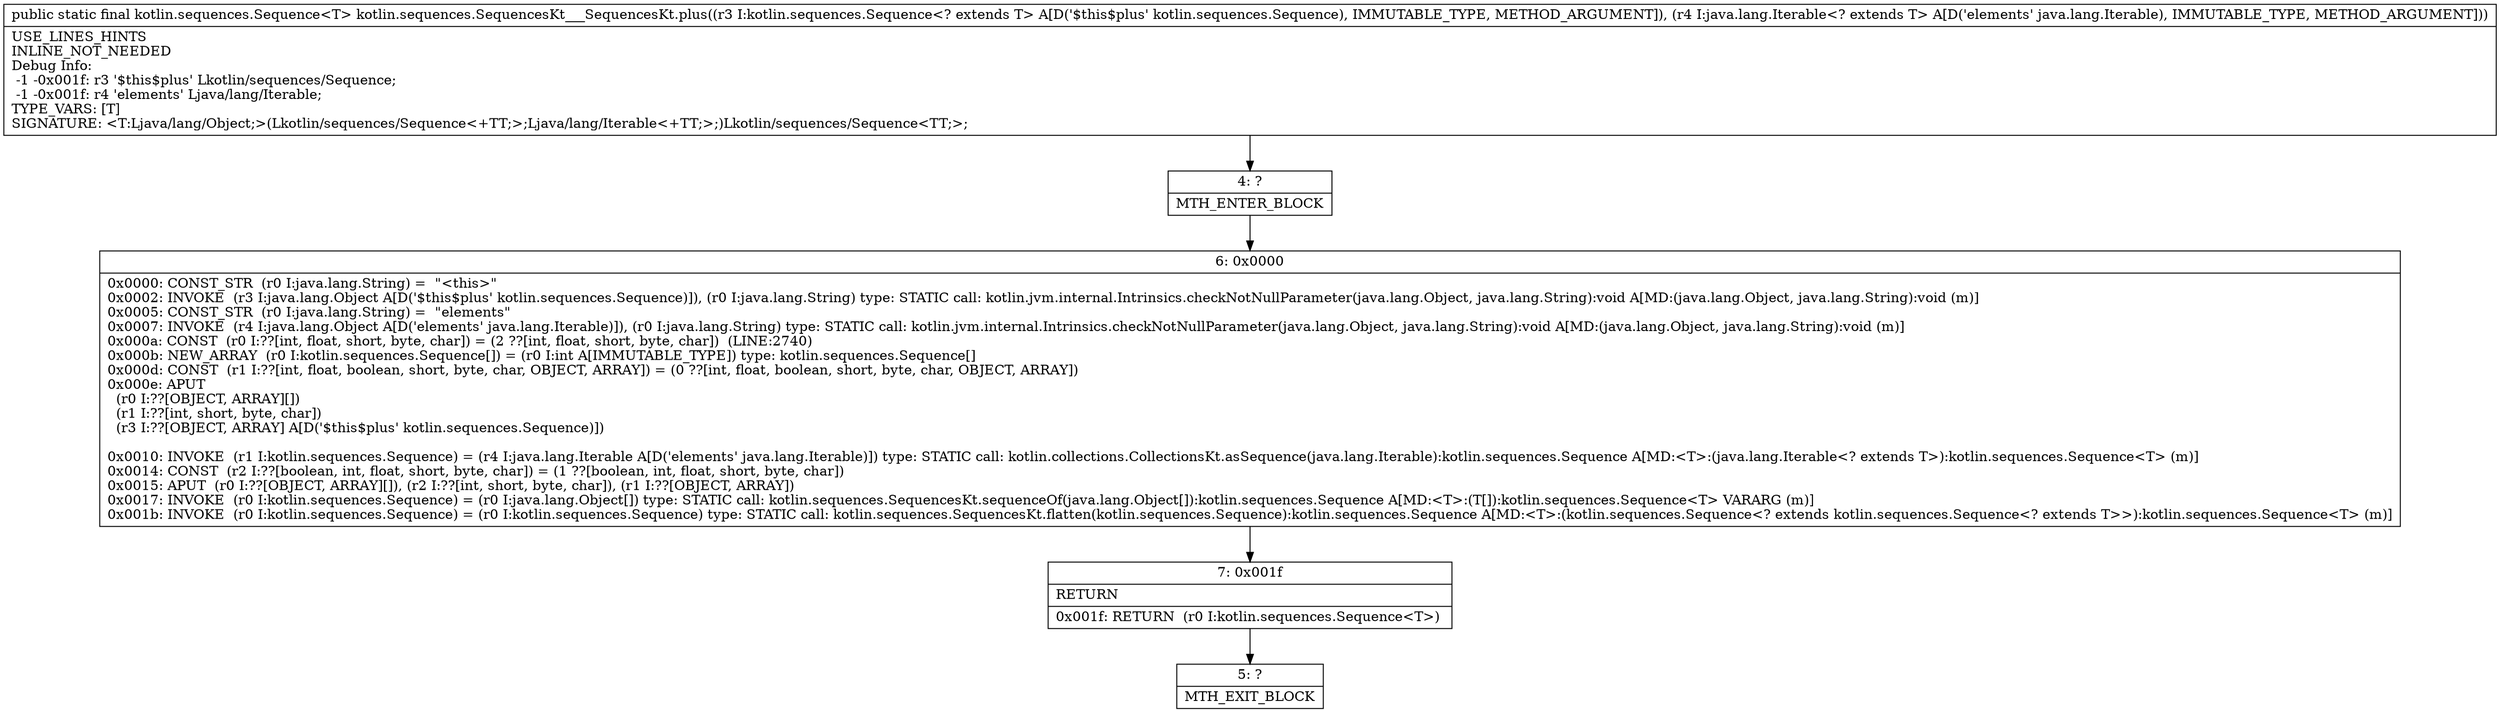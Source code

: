 digraph "CFG forkotlin.sequences.SequencesKt___SequencesKt.plus(Lkotlin\/sequences\/Sequence;Ljava\/lang\/Iterable;)Lkotlin\/sequences\/Sequence;" {
Node_4 [shape=record,label="{4\:\ ?|MTH_ENTER_BLOCK\l}"];
Node_6 [shape=record,label="{6\:\ 0x0000|0x0000: CONST_STR  (r0 I:java.lang.String) =  \"\<this\>\" \l0x0002: INVOKE  (r3 I:java.lang.Object A[D('$this$plus' kotlin.sequences.Sequence)]), (r0 I:java.lang.String) type: STATIC call: kotlin.jvm.internal.Intrinsics.checkNotNullParameter(java.lang.Object, java.lang.String):void A[MD:(java.lang.Object, java.lang.String):void (m)]\l0x0005: CONST_STR  (r0 I:java.lang.String) =  \"elements\" \l0x0007: INVOKE  (r4 I:java.lang.Object A[D('elements' java.lang.Iterable)]), (r0 I:java.lang.String) type: STATIC call: kotlin.jvm.internal.Intrinsics.checkNotNullParameter(java.lang.Object, java.lang.String):void A[MD:(java.lang.Object, java.lang.String):void (m)]\l0x000a: CONST  (r0 I:??[int, float, short, byte, char]) = (2 ??[int, float, short, byte, char])  (LINE:2740)\l0x000b: NEW_ARRAY  (r0 I:kotlin.sequences.Sequence[]) = (r0 I:int A[IMMUTABLE_TYPE]) type: kotlin.sequences.Sequence[] \l0x000d: CONST  (r1 I:??[int, float, boolean, short, byte, char, OBJECT, ARRAY]) = (0 ??[int, float, boolean, short, byte, char, OBJECT, ARRAY]) \l0x000e: APUT  \l  (r0 I:??[OBJECT, ARRAY][])\l  (r1 I:??[int, short, byte, char])\l  (r3 I:??[OBJECT, ARRAY] A[D('$this$plus' kotlin.sequences.Sequence)])\l \l0x0010: INVOKE  (r1 I:kotlin.sequences.Sequence) = (r4 I:java.lang.Iterable A[D('elements' java.lang.Iterable)]) type: STATIC call: kotlin.collections.CollectionsKt.asSequence(java.lang.Iterable):kotlin.sequences.Sequence A[MD:\<T\>:(java.lang.Iterable\<? extends T\>):kotlin.sequences.Sequence\<T\> (m)]\l0x0014: CONST  (r2 I:??[boolean, int, float, short, byte, char]) = (1 ??[boolean, int, float, short, byte, char]) \l0x0015: APUT  (r0 I:??[OBJECT, ARRAY][]), (r2 I:??[int, short, byte, char]), (r1 I:??[OBJECT, ARRAY]) \l0x0017: INVOKE  (r0 I:kotlin.sequences.Sequence) = (r0 I:java.lang.Object[]) type: STATIC call: kotlin.sequences.SequencesKt.sequenceOf(java.lang.Object[]):kotlin.sequences.Sequence A[MD:\<T\>:(T[]):kotlin.sequences.Sequence\<T\> VARARG (m)]\l0x001b: INVOKE  (r0 I:kotlin.sequences.Sequence) = (r0 I:kotlin.sequences.Sequence) type: STATIC call: kotlin.sequences.SequencesKt.flatten(kotlin.sequences.Sequence):kotlin.sequences.Sequence A[MD:\<T\>:(kotlin.sequences.Sequence\<? extends kotlin.sequences.Sequence\<? extends T\>\>):kotlin.sequences.Sequence\<T\> (m)]\l}"];
Node_7 [shape=record,label="{7\:\ 0x001f|RETURN\l|0x001f: RETURN  (r0 I:kotlin.sequences.Sequence\<T\>) \l}"];
Node_5 [shape=record,label="{5\:\ ?|MTH_EXIT_BLOCK\l}"];
MethodNode[shape=record,label="{public static final kotlin.sequences.Sequence\<T\> kotlin.sequences.SequencesKt___SequencesKt.plus((r3 I:kotlin.sequences.Sequence\<? extends T\> A[D('$this$plus' kotlin.sequences.Sequence), IMMUTABLE_TYPE, METHOD_ARGUMENT]), (r4 I:java.lang.Iterable\<? extends T\> A[D('elements' java.lang.Iterable), IMMUTABLE_TYPE, METHOD_ARGUMENT]))  | USE_LINES_HINTS\lINLINE_NOT_NEEDED\lDebug Info:\l  \-1 \-0x001f: r3 '$this$plus' Lkotlin\/sequences\/Sequence;\l  \-1 \-0x001f: r4 'elements' Ljava\/lang\/Iterable;\lTYPE_VARS: [T]\lSIGNATURE: \<T:Ljava\/lang\/Object;\>(Lkotlin\/sequences\/Sequence\<+TT;\>;Ljava\/lang\/Iterable\<+TT;\>;)Lkotlin\/sequences\/Sequence\<TT;\>;\l}"];
MethodNode -> Node_4;Node_4 -> Node_6;
Node_6 -> Node_7;
Node_7 -> Node_5;
}

